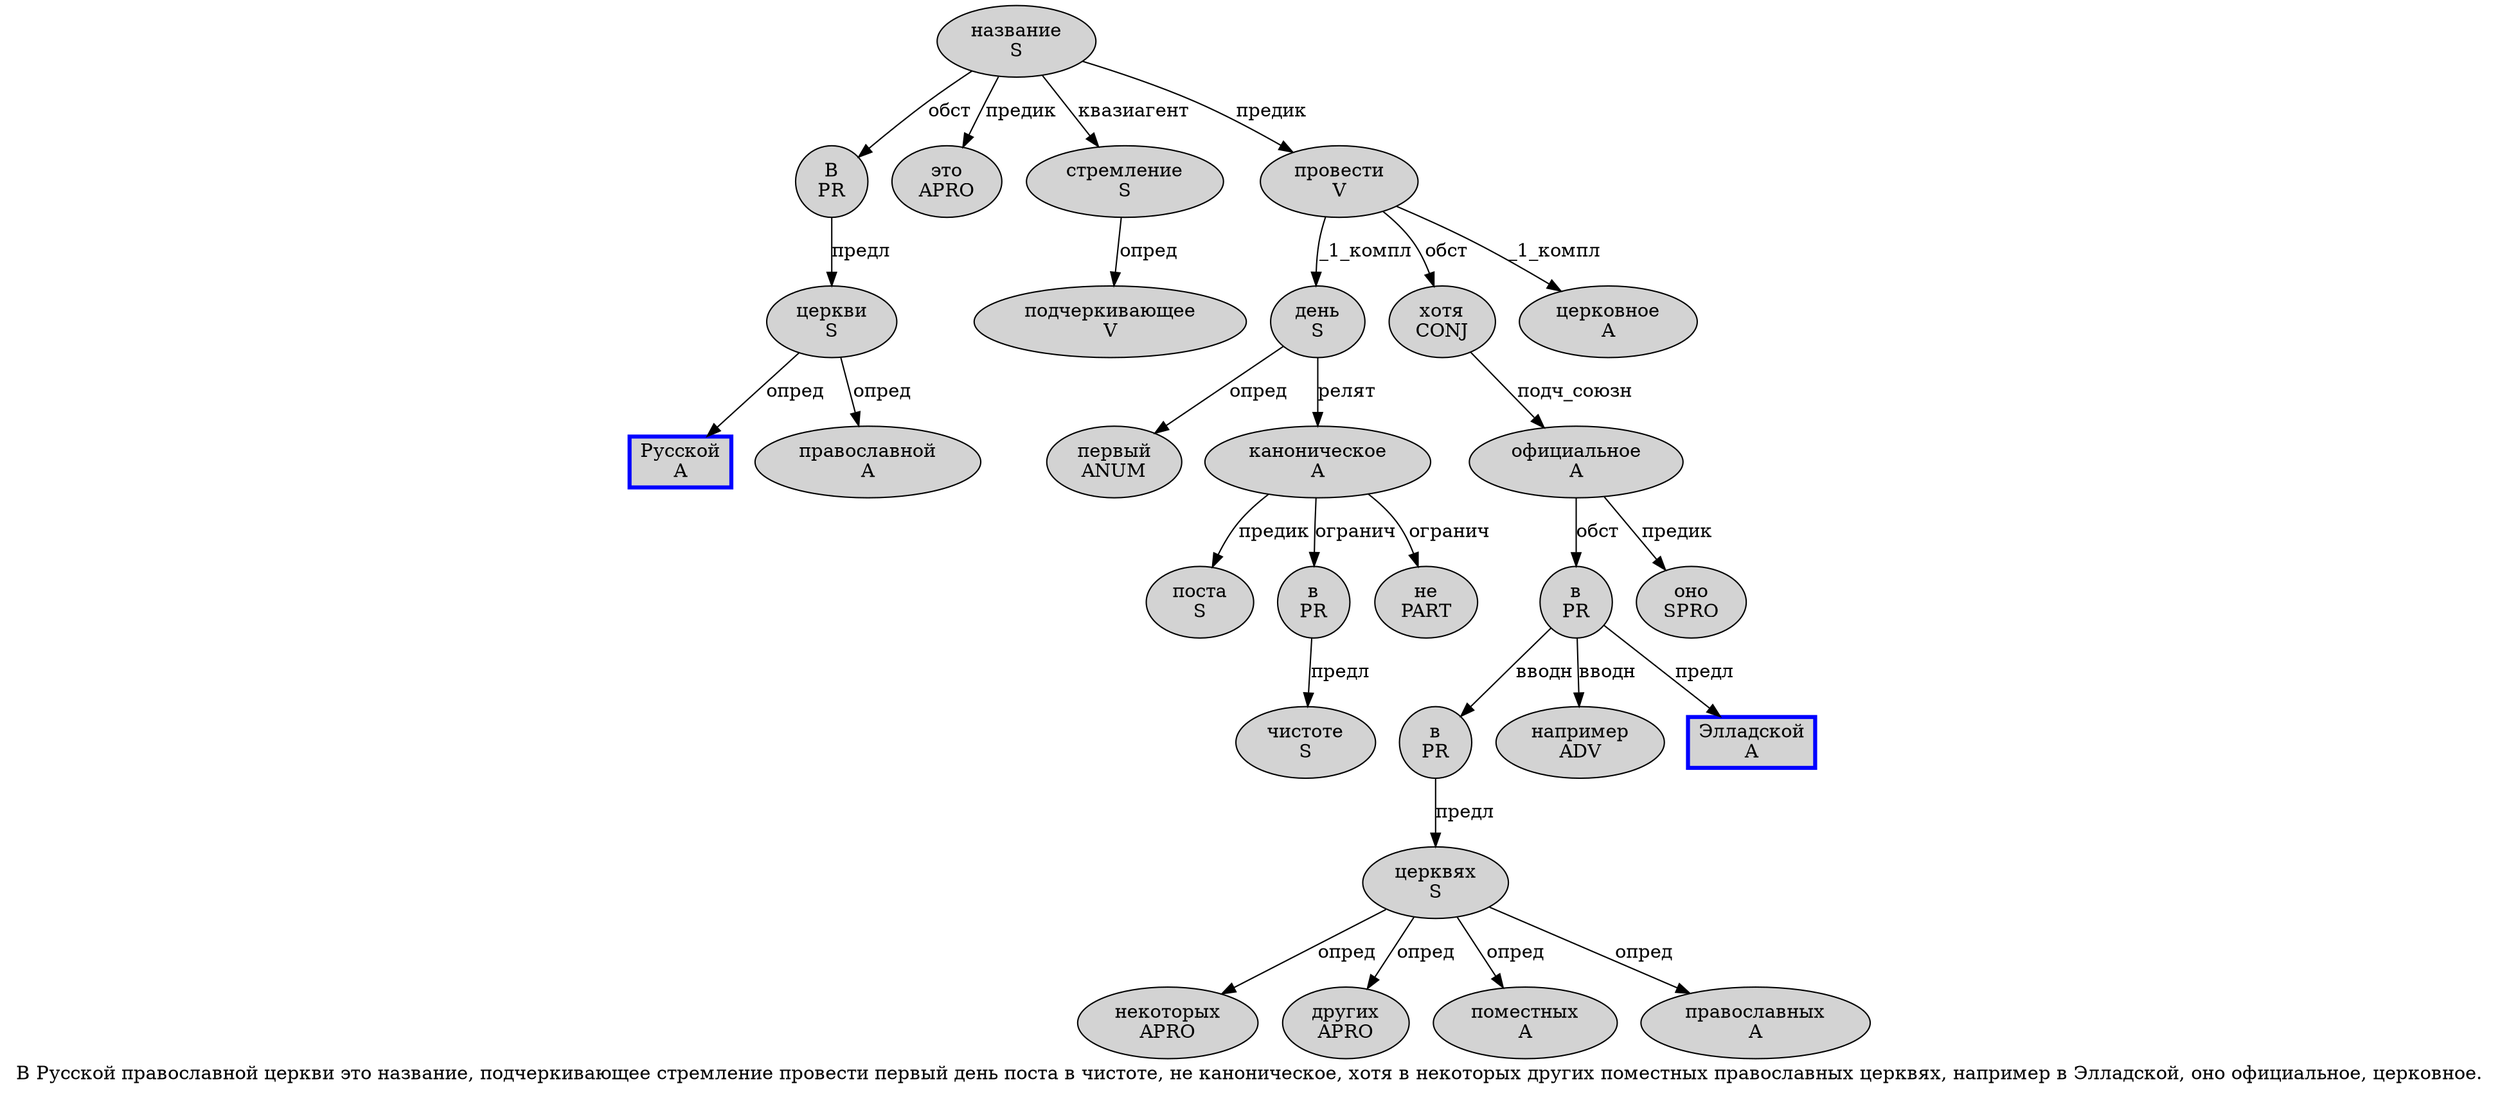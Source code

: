 digraph SENTENCE_1606 {
	graph [label="В Русской православной церкви это название, подчеркивающее стремление провести первый день поста в чистоте, не каноническое, хотя в некоторых других поместных православных церквях, например в Элладской, оно официальное, церковное."]
	node [style=filled]
		0 [label="В
PR" color="" fillcolor=lightgray penwidth=1 shape=ellipse]
		1 [label="Русской
A" color=blue fillcolor=lightgray penwidth=3 shape=box]
		2 [label="православной
A" color="" fillcolor=lightgray penwidth=1 shape=ellipse]
		3 [label="церкви
S" color="" fillcolor=lightgray penwidth=1 shape=ellipse]
		4 [label="это
APRO" color="" fillcolor=lightgray penwidth=1 shape=ellipse]
		5 [label="название
S" color="" fillcolor=lightgray penwidth=1 shape=ellipse]
		7 [label="подчеркивающее
V" color="" fillcolor=lightgray penwidth=1 shape=ellipse]
		8 [label="стремление
S" color="" fillcolor=lightgray penwidth=1 shape=ellipse]
		9 [label="провести
V" color="" fillcolor=lightgray penwidth=1 shape=ellipse]
		10 [label="первый
ANUM" color="" fillcolor=lightgray penwidth=1 shape=ellipse]
		11 [label="день
S" color="" fillcolor=lightgray penwidth=1 shape=ellipse]
		12 [label="поста
S" color="" fillcolor=lightgray penwidth=1 shape=ellipse]
		13 [label="в
PR" color="" fillcolor=lightgray penwidth=1 shape=ellipse]
		14 [label="чистоте
S" color="" fillcolor=lightgray penwidth=1 shape=ellipse]
		16 [label="не
PART" color="" fillcolor=lightgray penwidth=1 shape=ellipse]
		17 [label="каноническое
A" color="" fillcolor=lightgray penwidth=1 shape=ellipse]
		19 [label="хотя
CONJ" color="" fillcolor=lightgray penwidth=1 shape=ellipse]
		20 [label="в
PR" color="" fillcolor=lightgray penwidth=1 shape=ellipse]
		21 [label="некоторых
APRO" color="" fillcolor=lightgray penwidth=1 shape=ellipse]
		22 [label="других
APRO" color="" fillcolor=lightgray penwidth=1 shape=ellipse]
		23 [label="поместных
A" color="" fillcolor=lightgray penwidth=1 shape=ellipse]
		24 [label="православных
A" color="" fillcolor=lightgray penwidth=1 shape=ellipse]
		25 [label="церквях
S" color="" fillcolor=lightgray penwidth=1 shape=ellipse]
		27 [label="например
ADV" color="" fillcolor=lightgray penwidth=1 shape=ellipse]
		28 [label="в
PR" color="" fillcolor=lightgray penwidth=1 shape=ellipse]
		29 [label="Элладской
A" color=blue fillcolor=lightgray penwidth=3 shape=box]
		31 [label="оно
SPRO" color="" fillcolor=lightgray penwidth=1 shape=ellipse]
		32 [label="официальное
A" color="" fillcolor=lightgray penwidth=1 shape=ellipse]
		34 [label="церковное
A" color="" fillcolor=lightgray penwidth=1 shape=ellipse]
			5 -> 0 [label="обст"]
			5 -> 4 [label="предик"]
			5 -> 8 [label="квазиагент"]
			5 -> 9 [label="предик"]
			25 -> 21 [label="опред"]
			25 -> 22 [label="опред"]
			25 -> 23 [label="опред"]
			25 -> 24 [label="опред"]
			11 -> 10 [label="опред"]
			11 -> 17 [label="релят"]
			13 -> 14 [label="предл"]
			17 -> 12 [label="предик"]
			17 -> 13 [label="огранич"]
			17 -> 16 [label="огранич"]
			32 -> 28 [label="обст"]
			32 -> 31 [label="предик"]
			0 -> 3 [label="предл"]
			9 -> 11 [label="_1_компл"]
			9 -> 19 [label="обст"]
			9 -> 34 [label="_1_компл"]
			20 -> 25 [label="предл"]
			28 -> 20 [label="вводн"]
			28 -> 27 [label="вводн"]
			28 -> 29 [label="предл"]
			8 -> 7 [label="опред"]
			3 -> 1 [label="опред"]
			3 -> 2 [label="опред"]
			19 -> 32 [label="подч_союзн"]
}